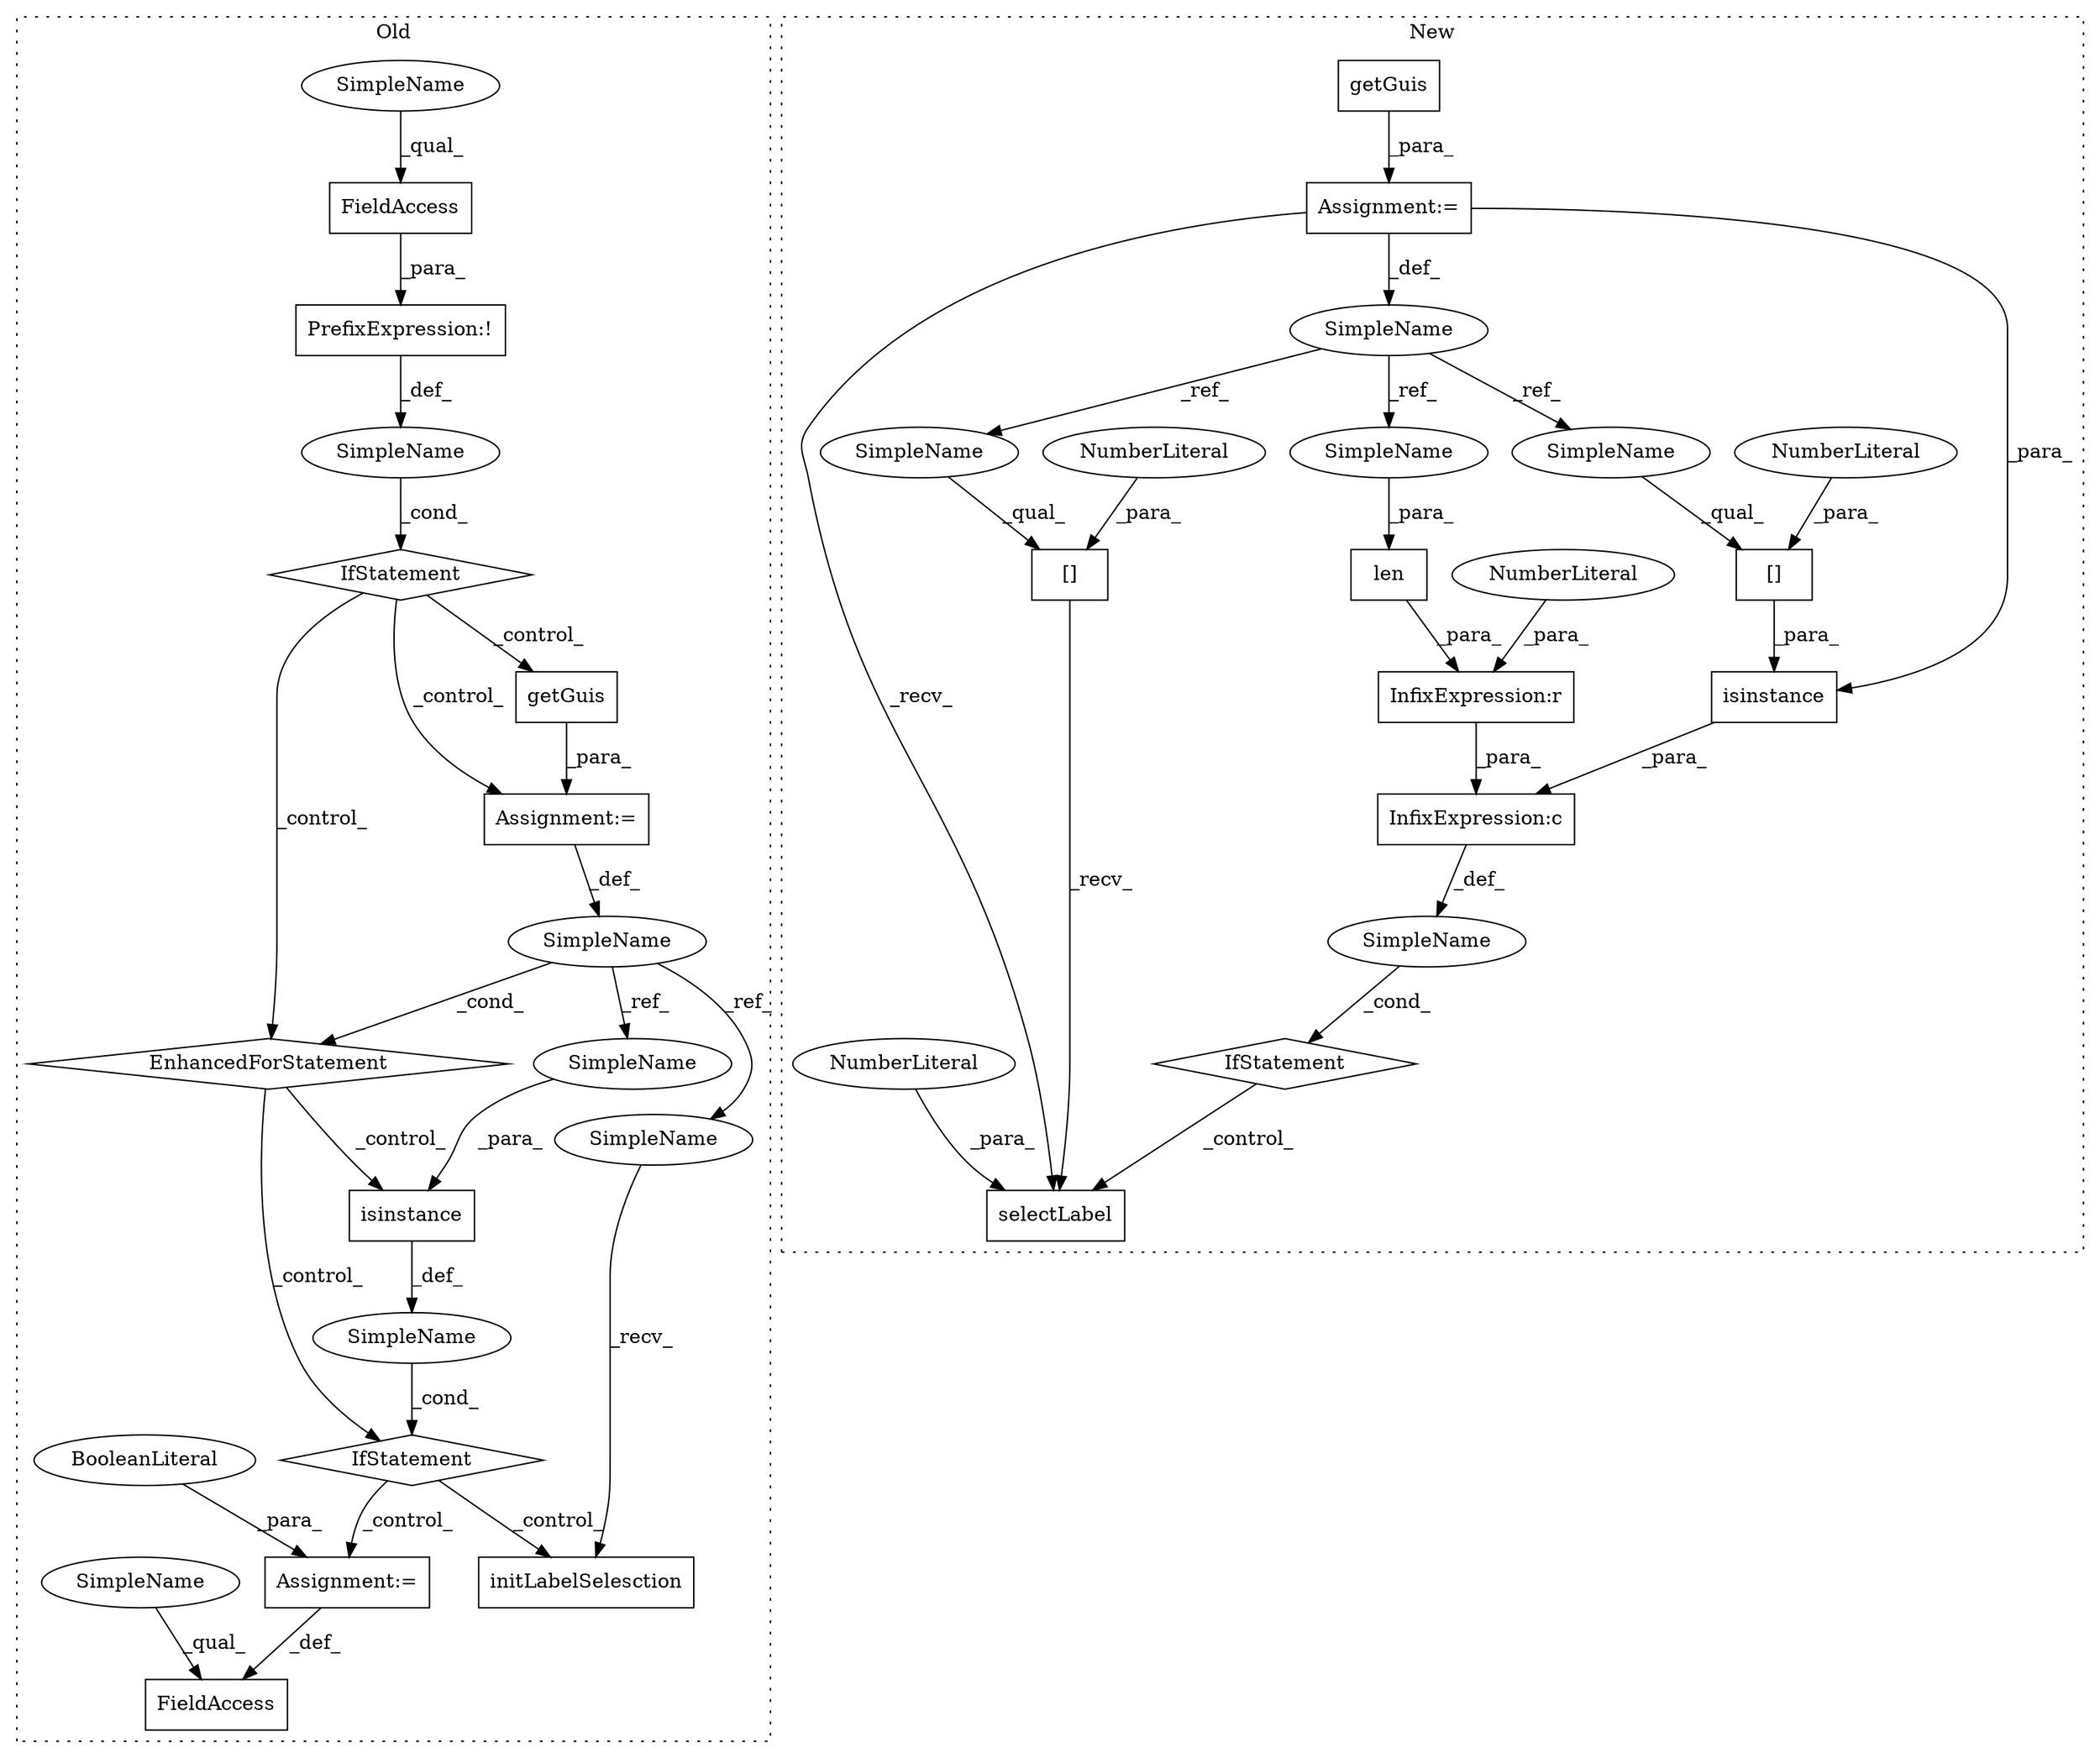 digraph G {
subgraph cluster0 {
1 [label="IfStatement" a="25" s="1174,1206" l="4,2" shape="diamond"];
3 [label="PrefixExpression:!" a="38" s="1178" l="1" shape="box"];
4 [label="SimpleName" a="42" s="" l="" shape="ellipse"];
5 [label="initLabelSelesction" a="32" s="1360" l="21" shape="box"];
11 [label="getGuis" a="32" s="1291" l="9" shape="box"];
15 [label="FieldAccess" a="22" s="1179" l="27" shape="box"];
16 [label="FieldAccess" a="22" s="1393" l="27" shape="box"];
17 [label="EnhancedForStatement" a="70" s="1216,1300" l="57,2" shape="diamond"];
18 [label="SimpleName" a="42" s="" l="" shape="ellipse"];
19 [label="IfStatement" a="25" s="1312,1342" l="4,2" shape="diamond"];
25 [label="SimpleName" a="42" s="1277" l="3" shape="ellipse"];
27 [label="isinstance" a="32" s="1316,1341" l="11,1" shape="box"];
28 [label="Assignment:=" a="7" s="1216,1300" l="57,2" shape="box"];
30 [label="Assignment:=" a="7" s="1420" l="1" shape="box"];
31 [label="BooleanLiteral" a="9" s="1421" l="4" shape="ellipse"];
35 [label="SimpleName" a="42" s="1179" l="4" shape="ellipse"];
36 [label="SimpleName" a="42" s="1393" l="4" shape="ellipse"];
37 [label="SimpleName" a="42" s="1327" l="3" shape="ellipse"];
38 [label="SimpleName" a="42" s="1356" l="3" shape="ellipse"];
label = "Old";
style="dotted";
}
subgraph cluster1 {
2 [label="getGuis" a="32" s="1170" l="9" shape="box"];
6 [label="[]" a="2" s="1219,1225" l="5,1" shape="box"];
7 [label="NumberLiteral" a="34" s="1224" l="1" shape="ellipse"];
8 [label="[]" a="2" s="1248,1254" l="5,1" shape="box"];
9 [label="NumberLiteral" a="34" s="1253" l="1" shape="ellipse"];
10 [label="InfixExpression:c" a="27" s="1204" l="4" shape="box"];
12 [label="InfixExpression:r" a="27" s="1199" l="3" shape="box"];
13 [label="NumberLiteral" a="34" s="1202" l="1" shape="ellipse"];
14 [label="len" a="32" s="1190,1198" l="4,1" shape="box"];
20 [label="IfStatement" a="25" s="1185,1238" l="4,2" shape="diamond"];
21 [label="SimpleName" a="42" s="" l="" shape="ellipse"];
22 [label="selectLabel" a="32" s="1256,1269" l="12,1" shape="box"];
23 [label="NumberLiteral" a="34" s="1268" l="1" shape="ellipse"];
24 [label="SimpleName" a="42" s="1150" l="4" shape="ellipse"];
26 [label="isinstance" a="32" s="1208,1237" l="11,1" shape="box"];
29 [label="Assignment:=" a="7" s="1154" l="1" shape="box"];
32 [label="SimpleName" a="42" s="1248" l="4" shape="ellipse"];
33 [label="SimpleName" a="42" s="1219" l="4" shape="ellipse"];
34 [label="SimpleName" a="42" s="1194" l="4" shape="ellipse"];
label = "New";
style="dotted";
}
1 -> 28 [label="_control_"];
1 -> 11 [label="_control_"];
1 -> 17 [label="_control_"];
2 -> 29 [label="_para_"];
3 -> 4 [label="_def_"];
4 -> 1 [label="_cond_"];
6 -> 26 [label="_para_"];
7 -> 6 [label="_para_"];
8 -> 22 [label="_recv_"];
9 -> 8 [label="_para_"];
10 -> 21 [label="_def_"];
11 -> 28 [label="_para_"];
12 -> 10 [label="_para_"];
13 -> 12 [label="_para_"];
14 -> 12 [label="_para_"];
15 -> 3 [label="_para_"];
17 -> 19 [label="_control_"];
17 -> 27 [label="_control_"];
18 -> 19 [label="_cond_"];
19 -> 30 [label="_control_"];
19 -> 5 [label="_control_"];
20 -> 22 [label="_control_"];
21 -> 20 [label="_cond_"];
23 -> 22 [label="_para_"];
24 -> 34 [label="_ref_"];
24 -> 33 [label="_ref_"];
24 -> 32 [label="_ref_"];
25 -> 38 [label="_ref_"];
25 -> 17 [label="_cond_"];
25 -> 37 [label="_ref_"];
26 -> 10 [label="_para_"];
27 -> 18 [label="_def_"];
28 -> 25 [label="_def_"];
29 -> 24 [label="_def_"];
29 -> 26 [label="_para_"];
29 -> 22 [label="_recv_"];
30 -> 16 [label="_def_"];
31 -> 30 [label="_para_"];
32 -> 8 [label="_qual_"];
33 -> 6 [label="_qual_"];
34 -> 14 [label="_para_"];
35 -> 15 [label="_qual_"];
36 -> 16 [label="_qual_"];
37 -> 27 [label="_para_"];
38 -> 5 [label="_recv_"];
}